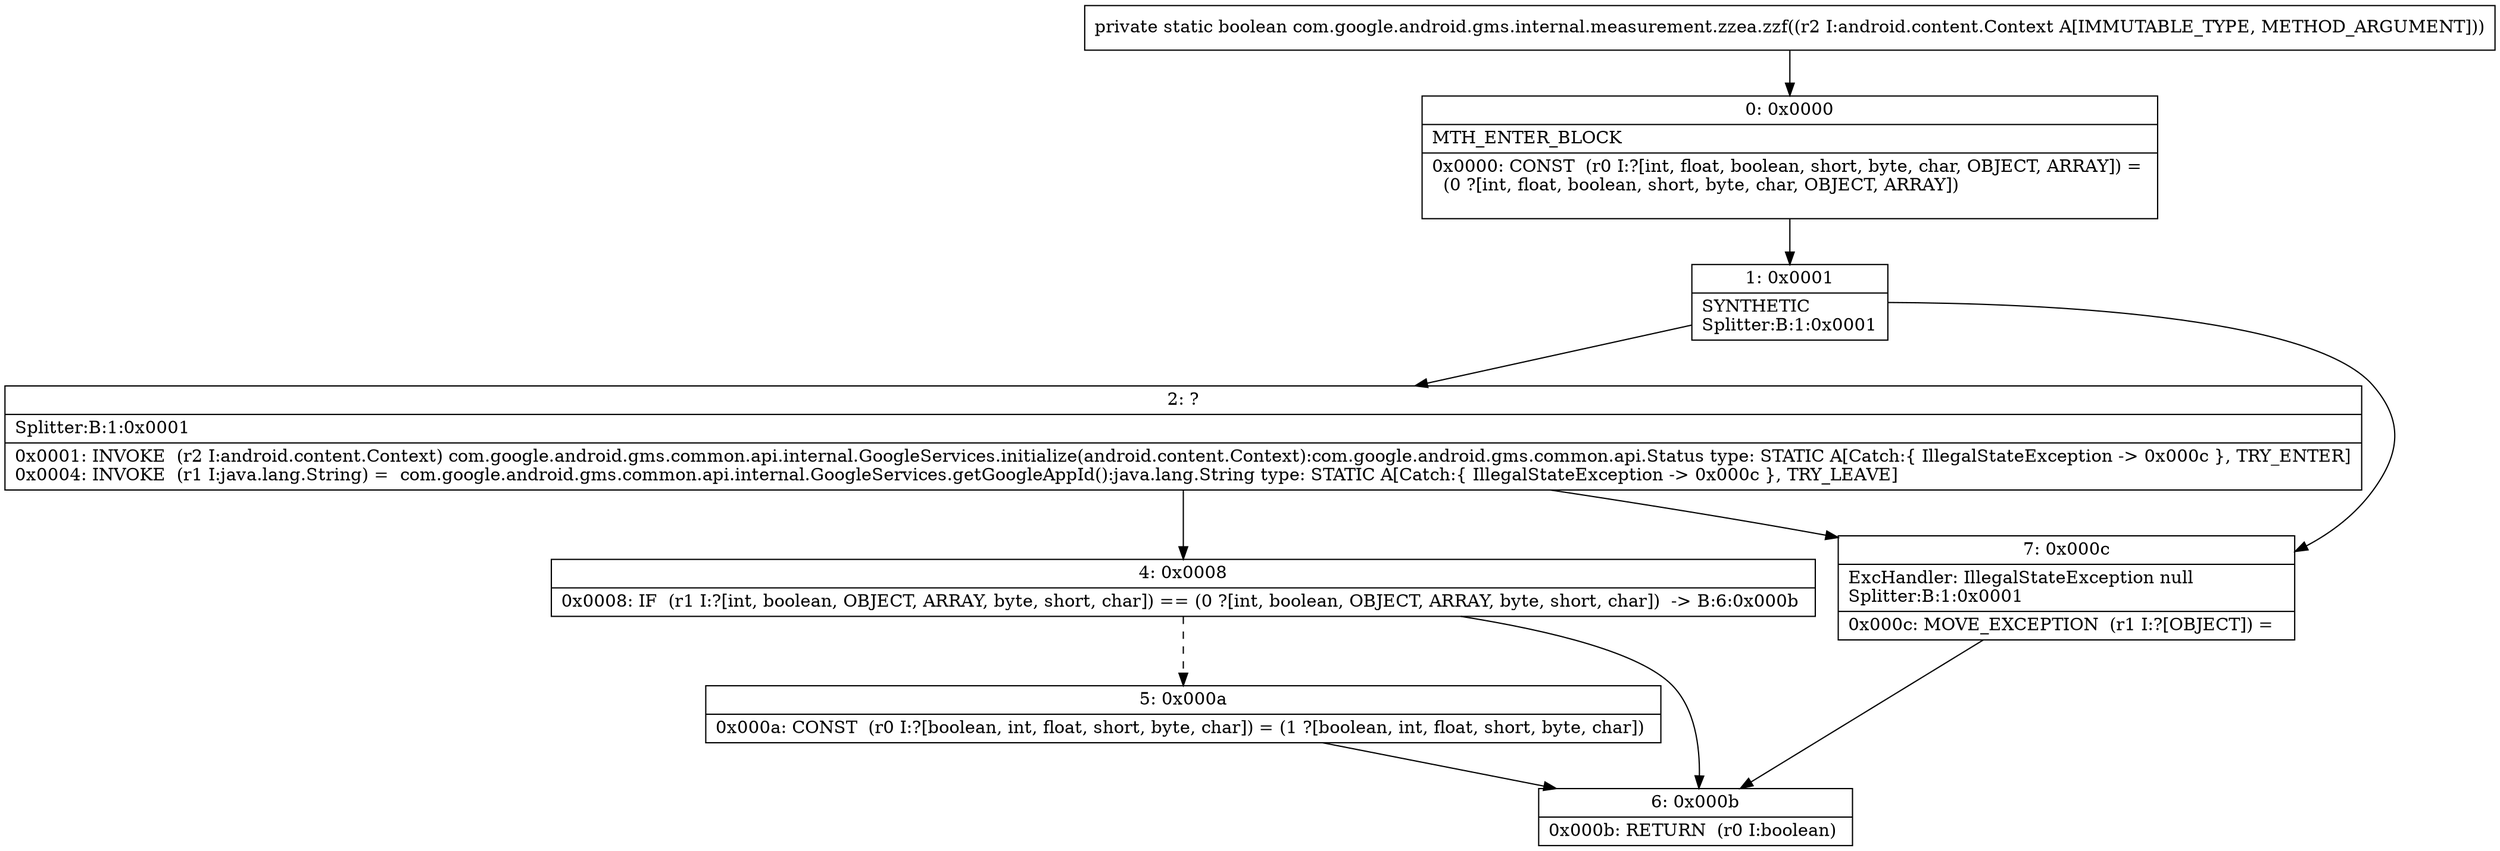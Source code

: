 digraph "CFG forcom.google.android.gms.internal.measurement.zzea.zzf(Landroid\/content\/Context;)Z" {
Node_0 [shape=record,label="{0\:\ 0x0000|MTH_ENTER_BLOCK\l|0x0000: CONST  (r0 I:?[int, float, boolean, short, byte, char, OBJECT, ARRAY]) = \l  (0 ?[int, float, boolean, short, byte, char, OBJECT, ARRAY])\l \l}"];
Node_1 [shape=record,label="{1\:\ 0x0001|SYNTHETIC\lSplitter:B:1:0x0001\l}"];
Node_2 [shape=record,label="{2\:\ ?|Splitter:B:1:0x0001\l|0x0001: INVOKE  (r2 I:android.content.Context) com.google.android.gms.common.api.internal.GoogleServices.initialize(android.content.Context):com.google.android.gms.common.api.Status type: STATIC A[Catch:\{ IllegalStateException \-\> 0x000c \}, TRY_ENTER]\l0x0004: INVOKE  (r1 I:java.lang.String) =  com.google.android.gms.common.api.internal.GoogleServices.getGoogleAppId():java.lang.String type: STATIC A[Catch:\{ IllegalStateException \-\> 0x000c \}, TRY_LEAVE]\l}"];
Node_4 [shape=record,label="{4\:\ 0x0008|0x0008: IF  (r1 I:?[int, boolean, OBJECT, ARRAY, byte, short, char]) == (0 ?[int, boolean, OBJECT, ARRAY, byte, short, char])  \-\> B:6:0x000b \l}"];
Node_5 [shape=record,label="{5\:\ 0x000a|0x000a: CONST  (r0 I:?[boolean, int, float, short, byte, char]) = (1 ?[boolean, int, float, short, byte, char]) \l}"];
Node_6 [shape=record,label="{6\:\ 0x000b|0x000b: RETURN  (r0 I:boolean) \l}"];
Node_7 [shape=record,label="{7\:\ 0x000c|ExcHandler: IllegalStateException null\lSplitter:B:1:0x0001\l|0x000c: MOVE_EXCEPTION  (r1 I:?[OBJECT]) =  \l}"];
MethodNode[shape=record,label="{private static boolean com.google.android.gms.internal.measurement.zzea.zzf((r2 I:android.content.Context A[IMMUTABLE_TYPE, METHOD_ARGUMENT])) }"];
MethodNode -> Node_0;
Node_0 -> Node_1;
Node_1 -> Node_2;
Node_1 -> Node_7;
Node_2 -> Node_7;
Node_2 -> Node_4;
Node_4 -> Node_5[style=dashed];
Node_4 -> Node_6;
Node_5 -> Node_6;
Node_7 -> Node_6;
}

